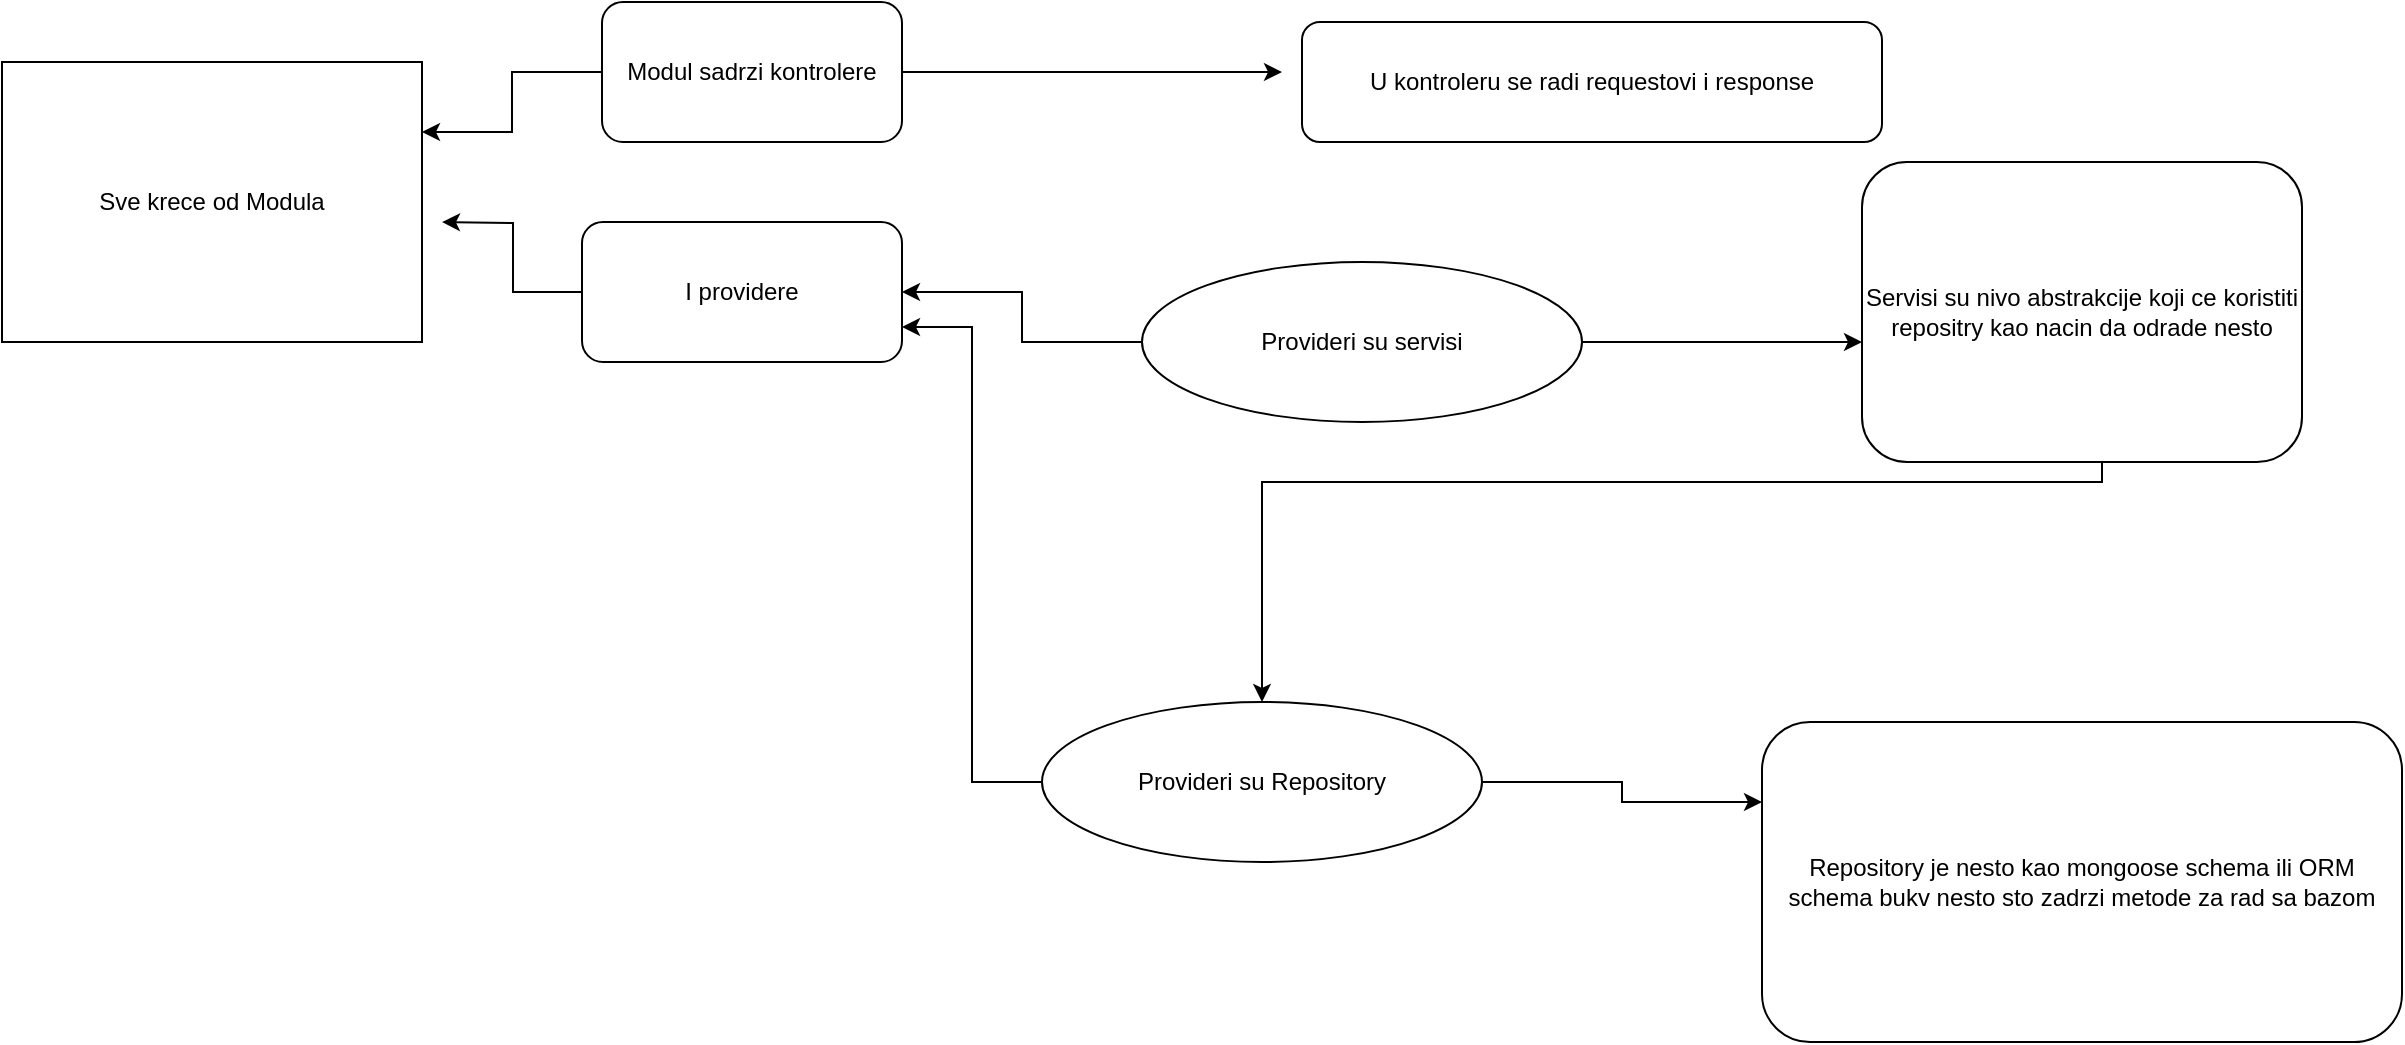 <mxfile version="21.6.6" type="github">
  <diagram name="Page-1" id="qvJFHFXxgqHamNEx91gU">
    <mxGraphModel dx="2214" dy="1871" grid="1" gridSize="10" guides="1" tooltips="1" connect="1" arrows="1" fold="1" page="1" pageScale="1" pageWidth="850" pageHeight="1100" math="0" shadow="0">
      <root>
        <mxCell id="0" />
        <mxCell id="1" parent="0" />
        <mxCell id="XjruSxFTn0bzJ5Ya255X-1" value="Sve krece od Modula" style="rounded=0;whiteSpace=wrap;html=1;" parent="1" vertex="1">
          <mxGeometry x="-360" y="-80" width="210" height="140" as="geometry" />
        </mxCell>
        <mxCell id="XjruSxFTn0bzJ5Ya255X-4" style="edgeStyle=orthogonalEdgeStyle;rounded=0;orthogonalLoop=1;jettySize=auto;html=1;entryX=1;entryY=0.25;entryDx=0;entryDy=0;" parent="1" source="XjruSxFTn0bzJ5Ya255X-3" target="XjruSxFTn0bzJ5Ya255X-1" edge="1">
          <mxGeometry relative="1" as="geometry" />
        </mxCell>
        <mxCell id="XjruSxFTn0bzJ5Ya255X-11" style="edgeStyle=orthogonalEdgeStyle;rounded=0;orthogonalLoop=1;jettySize=auto;html=1;" parent="1" source="XjruSxFTn0bzJ5Ya255X-3" edge="1">
          <mxGeometry relative="1" as="geometry">
            <mxPoint x="280" y="-75" as="targetPoint" />
          </mxGeometry>
        </mxCell>
        <mxCell id="XjruSxFTn0bzJ5Ya255X-3" value="Modul sadrzi kontrolere" style="rounded=1;whiteSpace=wrap;html=1;" parent="1" vertex="1">
          <mxGeometry x="-60" y="-110" width="150" height="70" as="geometry" />
        </mxCell>
        <mxCell id="XjruSxFTn0bzJ5Ya255X-6" style="edgeStyle=orthogonalEdgeStyle;rounded=0;orthogonalLoop=1;jettySize=auto;html=1;" parent="1" source="XjruSxFTn0bzJ5Ya255X-5" edge="1">
          <mxGeometry relative="1" as="geometry">
            <mxPoint x="-140" as="targetPoint" />
          </mxGeometry>
        </mxCell>
        <mxCell id="XjruSxFTn0bzJ5Ya255X-5" value="I providere" style="rounded=1;whiteSpace=wrap;html=1;" parent="1" vertex="1">
          <mxGeometry x="-70" width="160" height="70" as="geometry" />
        </mxCell>
        <mxCell id="XjruSxFTn0bzJ5Ya255X-8" style="edgeStyle=orthogonalEdgeStyle;rounded=0;orthogonalLoop=1;jettySize=auto;html=1;" parent="1" source="XjruSxFTn0bzJ5Ya255X-7" target="XjruSxFTn0bzJ5Ya255X-5" edge="1">
          <mxGeometry relative="1" as="geometry" />
        </mxCell>
        <mxCell id="XjruSxFTn0bzJ5Ya255X-13" style="edgeStyle=orthogonalEdgeStyle;rounded=0;orthogonalLoop=1;jettySize=auto;html=1;" parent="1" source="XjruSxFTn0bzJ5Ya255X-7" edge="1">
          <mxGeometry relative="1" as="geometry">
            <mxPoint x="570" y="60" as="targetPoint" />
          </mxGeometry>
        </mxCell>
        <mxCell id="XjruSxFTn0bzJ5Ya255X-7" value="Provideri su servisi" style="ellipse;whiteSpace=wrap;html=1;" parent="1" vertex="1">
          <mxGeometry x="210" y="20" width="220" height="80" as="geometry" />
        </mxCell>
        <mxCell id="XjruSxFTn0bzJ5Ya255X-10" style="edgeStyle=orthogonalEdgeStyle;rounded=0;orthogonalLoop=1;jettySize=auto;html=1;entryX=1;entryY=0.75;entryDx=0;entryDy=0;" parent="1" source="XjruSxFTn0bzJ5Ya255X-9" target="XjruSxFTn0bzJ5Ya255X-5" edge="1">
          <mxGeometry relative="1" as="geometry" />
        </mxCell>
        <mxCell id="XjruSxFTn0bzJ5Ya255X-15" style="edgeStyle=orthogonalEdgeStyle;rounded=0;orthogonalLoop=1;jettySize=auto;html=1;exitX=1;exitY=0.5;exitDx=0;exitDy=0;entryX=0;entryY=0.25;entryDx=0;entryDy=0;" parent="1" source="XjruSxFTn0bzJ5Ya255X-9" target="XjruSxFTn0bzJ5Ya255X-16" edge="1">
          <mxGeometry relative="1" as="geometry">
            <mxPoint x="470" y="270" as="targetPoint" />
          </mxGeometry>
        </mxCell>
        <mxCell id="XjruSxFTn0bzJ5Ya255X-9" value="Provideri su Repository" style="ellipse;whiteSpace=wrap;html=1;" parent="1" vertex="1">
          <mxGeometry x="160" y="240" width="220" height="80" as="geometry" />
        </mxCell>
        <mxCell id="XjruSxFTn0bzJ5Ya255X-12" value="U kontroleru se radi requestovi i response" style="rounded=1;whiteSpace=wrap;html=1;" parent="1" vertex="1">
          <mxGeometry x="290" y="-100" width="290" height="60" as="geometry" />
        </mxCell>
        <mxCell id="8jSxptKOShA0QjL5xHph-2" value="" style="edgeStyle=orthogonalEdgeStyle;rounded=0;orthogonalLoop=1;jettySize=auto;html=1;" edge="1" parent="1" source="XjruSxFTn0bzJ5Ya255X-14" target="XjruSxFTn0bzJ5Ya255X-9">
          <mxGeometry relative="1" as="geometry">
            <mxPoint x="690" y="200" as="targetPoint" />
            <Array as="points">
              <mxPoint x="690" y="130" />
            </Array>
          </mxGeometry>
        </mxCell>
        <mxCell id="XjruSxFTn0bzJ5Ya255X-14" value="Servisi su nivo abstrakcije koji ce koristiti repositry kao nacin da odrade nesto" style="rounded=1;whiteSpace=wrap;html=1;" parent="1" vertex="1">
          <mxGeometry x="570" y="-30" width="220" height="150" as="geometry" />
        </mxCell>
        <mxCell id="XjruSxFTn0bzJ5Ya255X-16" value="Repository je nesto kao mongoose schema ili ORM schema bukv nesto sto zadrzi metode za rad sa bazom" style="rounded=1;whiteSpace=wrap;html=1;" parent="1" vertex="1">
          <mxGeometry x="520" y="250" width="320" height="160" as="geometry" />
        </mxCell>
      </root>
    </mxGraphModel>
  </diagram>
</mxfile>
